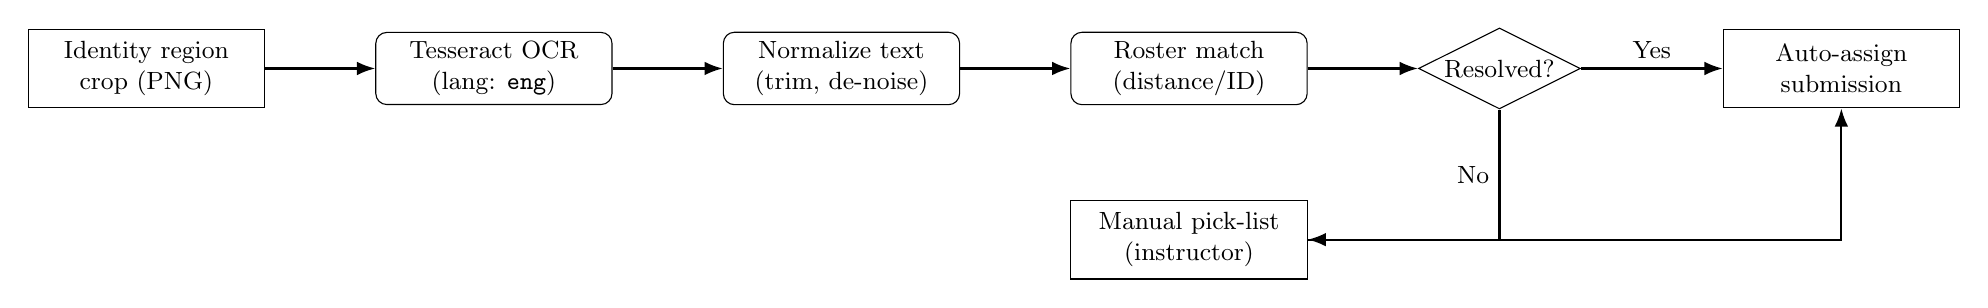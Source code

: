 % ocr-pipeline.tikz — cleaner with a decision diamond and clear Yes/No
\begin{tikzpicture}[
  font=\small,
  node distance=12mm and 14mm,
  box/.style={draw,rounded corners,align=center,minimum width=30mm,minimum height=8mm,fill=white},
  io/.style={draw,align=center,minimum width=30mm,minimum height=10mm,fill=white},
  decision/.style={draw,diamond,aspect=2,align=center,inner sep=1pt},
  arrow/.style={-Latex,thick}
]
\node[io]   (crop) {Identity region\\crop (PNG)};
\node[box,right=of crop] (ocr) {Tesseract OCR\\(lang: \texttt{eng})};
\node[box,right=of ocr] (post) {Normalize text\\(trim, de-noise)};
\node[box,right=of post] (match) {Roster match\\(distance/ID)};
\node[decision,right=of match] (resolve) {Resolved?};
\node[io,below=12mm of match] (manual) {Manual pick-list\\(instructor)};
\node[io,right=18mm of resolve] (assign) {Auto-assign\\submission};

\draw[arrow] (crop) -- (ocr);
\draw[arrow] (ocr) -- (post);
\draw[arrow] (post) -- (match);
\draw[arrow] (match) -- (resolve);
\draw[arrow] (resolve) -- node[above]{Yes} (assign);
\draw[arrow] (resolve) |- node[pos=.25,left]{No} (manual);
\draw[arrow] (manual.east) -| (assign.south);
\end{tikzpicture}